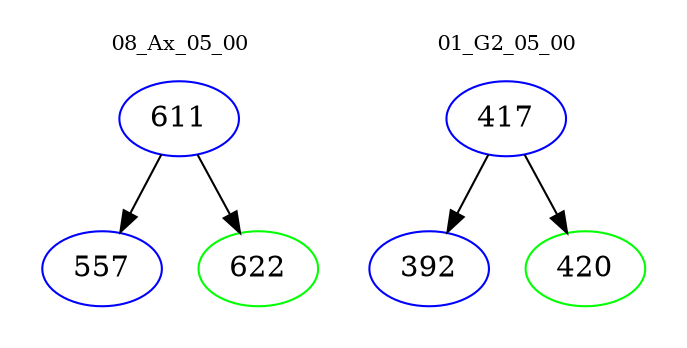 digraph{
subgraph cluster_0 {
color = white
label = "08_Ax_05_00";
fontsize=10;
T0_611 [label="611", color="blue"]
T0_611 -> T0_557 [color="black"]
T0_557 [label="557", color="blue"]
T0_611 -> T0_622 [color="black"]
T0_622 [label="622", color="green"]
}
subgraph cluster_1 {
color = white
label = "01_G2_05_00";
fontsize=10;
T1_417 [label="417", color="blue"]
T1_417 -> T1_392 [color="black"]
T1_392 [label="392", color="blue"]
T1_417 -> T1_420 [color="black"]
T1_420 [label="420", color="green"]
}
}
